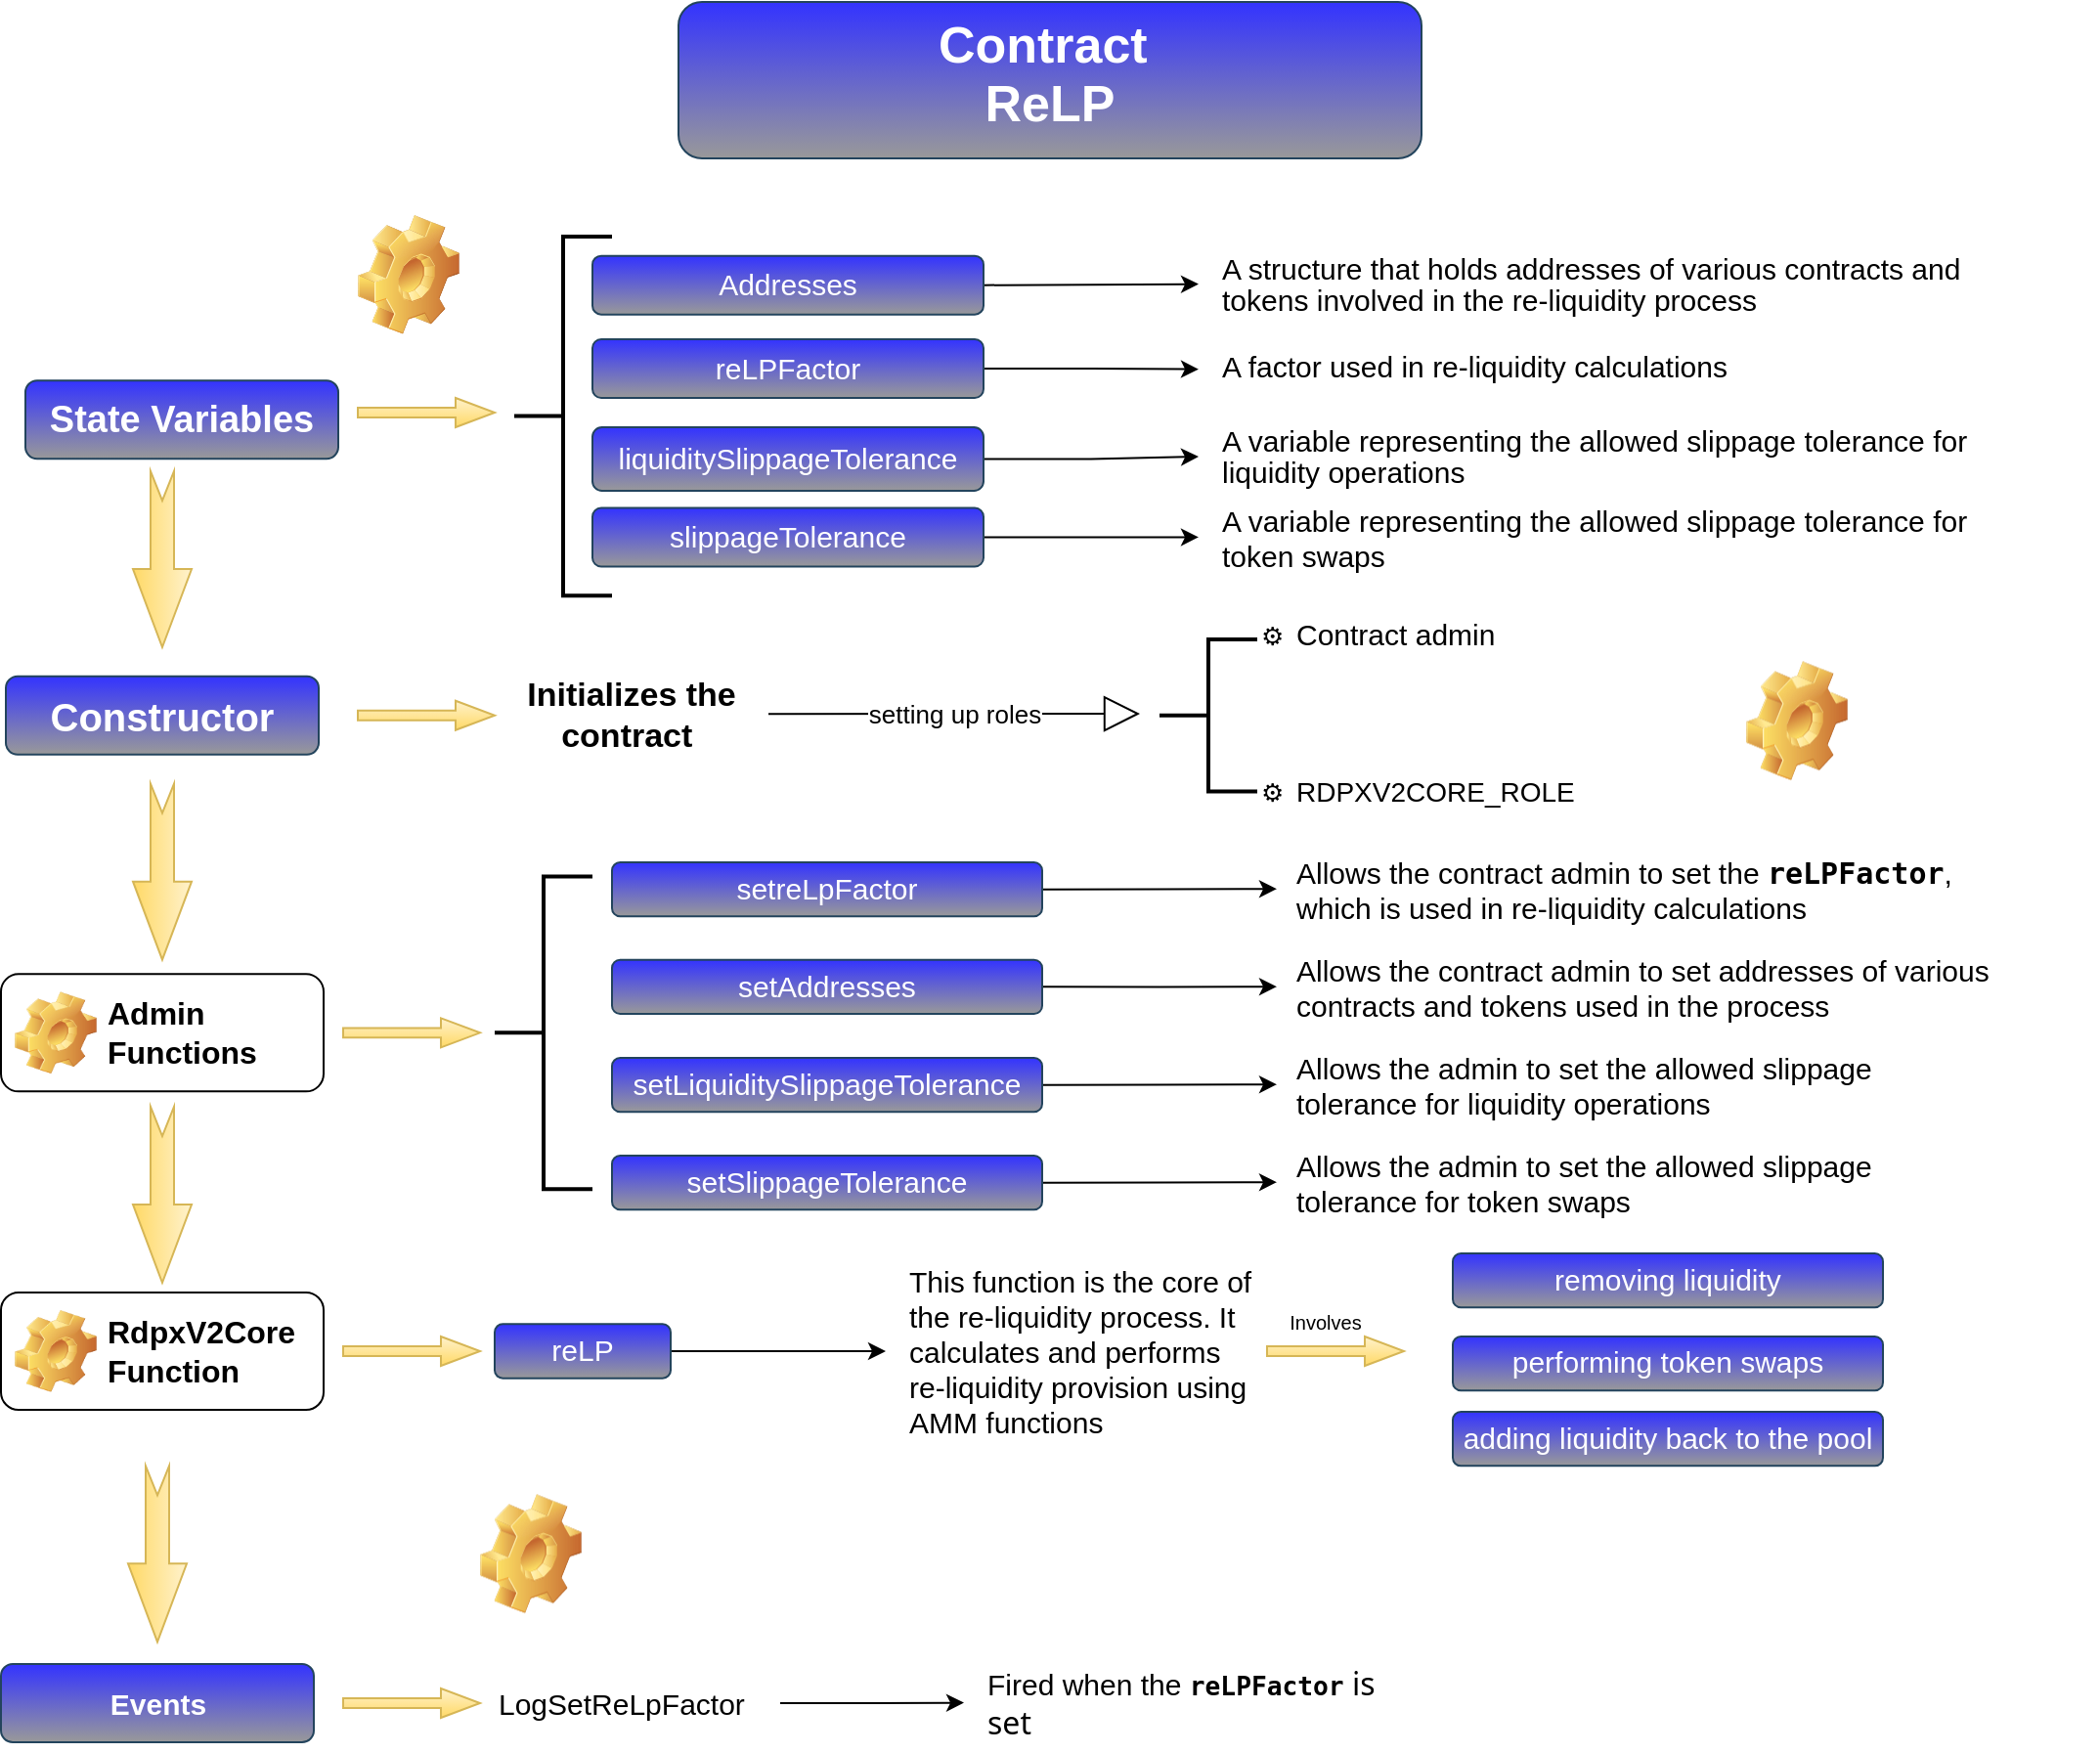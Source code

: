 <mxfile version="21.6.9" type="github">
  <diagram name="Página-1" id="ikCIMKXhQoy3tsDtYG8k">
    <mxGraphModel dx="1764" dy="964" grid="1" gridSize="10" guides="1" tooltips="1" connect="1" arrows="1" fold="1" page="1" pageScale="1" pageWidth="827" pageHeight="1169" math="0" shadow="0">
      <root>
        <mxCell id="0" />
        <mxCell id="1" parent="0" />
        <mxCell id="G2dmJZzX6pnW-zjmPEIv-1" value="&lt;div style=&quot;line-height: 19px;&quot;&gt;&lt;font size=&quot;1&quot; color=&quot;#ffffff&quot; style=&quot;&quot;&gt;&lt;b style=&quot;font-size: 26px;&quot;&gt;Contract&amp;nbsp;&lt;/b&gt;&lt;/font&gt;&lt;br&gt;&lt;/div&gt;&lt;font color=&quot;#ffffff&quot; style=&quot;font-size: 26px;&quot;&gt;&lt;b&gt;ReLP&lt;/b&gt;&lt;/font&gt;" style="rounded=1;whiteSpace=wrap;html=1;fillColor=#3333FF;strokeColor=#23445d;gradientColor=#999999;fontFamily=Helvetica;" parent="1" vertex="1">
          <mxGeometry x="414" y="20" width="380" height="80" as="geometry" />
        </mxCell>
        <mxCell id="G2dmJZzX6pnW-zjmPEIv-3" value="" style="html=1;shadow=0;dashed=0;align=center;verticalAlign=middle;shape=mxgraph.arrows2.arrow;dy=0.67;dx=20;notch=0;fillColor=#fff2cc;strokeColor=#d6b656;gradientColor=#ffd966;fontFamily=Helvetica;" parent="1" vertex="1">
          <mxGeometry x="250" y="222.5" width="70" height="15" as="geometry" />
        </mxCell>
        <mxCell id="G2dmJZzX6pnW-zjmPEIv-5" value="" style="html=1;shadow=0;dashed=0;align=center;verticalAlign=middle;shape=mxgraph.arrows2.arrow;dy=0.6;dx=40;notch=15;direction=south;fillColor=#fff2cc;strokeColor=#d6b656;gradientColor=#ffd966;fontFamily=Helvetica;" parent="1" vertex="1">
          <mxGeometry x="135" y="260" width="30" height="90" as="geometry" />
        </mxCell>
        <mxCell id="G2dmJZzX6pnW-zjmPEIv-7" value="&lt;font color=&quot;#ffffff&quot; style=&quot;font-size: 19px;&quot;&gt;&lt;b&gt;State Variables&lt;/b&gt;&lt;/font&gt;" style="rounded=1;whiteSpace=wrap;html=1;fillColor=#3333FF;fontColor=default;strokeColor=#23445d;gradientColor=#999999;fontFamily=Helvetica;" parent="1" vertex="1">
          <mxGeometry x="80" y="213.6" width="160" height="40" as="geometry" />
        </mxCell>
        <mxCell id="G2dmJZzX6pnW-zjmPEIv-16" value="" style="html=1;shadow=0;dashed=0;align=center;verticalAlign=middle;shape=mxgraph.arrows2.arrow;dy=0.6;dx=40;notch=15;direction=south;fillColor=#fff2cc;strokeColor=#d6b656;gradientColor=#ffd966;fontFamily=Helvetica;" parent="1" vertex="1">
          <mxGeometry x="135" y="419.84" width="30" height="90" as="geometry" />
        </mxCell>
        <mxCell id="G2dmJZzX6pnW-zjmPEIv-211" value="" style="shape=table;startSize=0;container=1;collapsible=1;childLayout=tableLayout;fixedRows=1;rowLines=0;fontStyle=0;align=center;resizeLast=1;strokeColor=none;fillColor=none;collapsible=0;whiteSpace=wrap;html=1;" parent="1" vertex="1">
          <mxGeometry x="230" y="160" width="180" height="30" as="geometry" />
        </mxCell>
        <mxCell id="G2dmJZzX6pnW-zjmPEIv-212" value="" style="shape=tableRow;horizontal=0;startSize=0;swimlaneHead=0;swimlaneBody=0;fillColor=none;collapsible=0;dropTarget=0;points=[[0,0.5],[1,0.5]];portConstraint=eastwest;top=0;left=0;right=0;bottom=0;" parent="G2dmJZzX6pnW-zjmPEIv-211" vertex="1">
          <mxGeometry width="180" height="30" as="geometry" />
        </mxCell>
        <mxCell id="G2dmJZzX6pnW-zjmPEIv-213" value="" style="shape=partialRectangle;connectable=0;fillColor=none;top=0;left=0;bottom=0;right=0;editable=1;overflow=hidden;" parent="G2dmJZzX6pnW-zjmPEIv-212" vertex="1">
          <mxGeometry width="30" height="30" as="geometry">
            <mxRectangle width="30" height="30" as="alternateBounds" />
          </mxGeometry>
        </mxCell>
        <mxCell id="G2dmJZzX6pnW-zjmPEIv-214" value="" style="shape=partialRectangle;connectable=0;fillColor=none;top=0;left=0;bottom=0;right=0;align=left;spacingLeft=6;overflow=hidden;" parent="G2dmJZzX6pnW-zjmPEIv-212" vertex="1">
          <mxGeometry x="30" width="150" height="30" as="geometry">
            <mxRectangle width="150" height="30" as="alternateBounds" />
          </mxGeometry>
        </mxCell>
        <mxCell id="G2dmJZzX6pnW-zjmPEIv-229" value="" style="html=1;shadow=0;dashed=0;align=center;verticalAlign=middle;shape=mxgraph.arrows2.arrow;dy=0.67;dx=20;notch=0;fillColor=#fff2cc;strokeColor=#d6b656;gradientColor=#ffd966;fontFamily=Helvetica;" parent="1" vertex="1">
          <mxGeometry x="250" y="377.35" width="70" height="15" as="geometry" />
        </mxCell>
        <mxCell id="G2dmJZzX6pnW-zjmPEIv-238" value="" style="html=1;shadow=0;dashed=0;align=center;verticalAlign=middle;shape=mxgraph.arrows2.arrow;dy=0.67;dx=20;notch=0;fillColor=#fff2cc;strokeColor=#d6b656;gradientColor=#ffd966;fontFamily=Helvetica;" parent="1" vertex="1">
          <mxGeometry x="242.5" y="539.68" width="70" height="15" as="geometry" />
        </mxCell>
        <mxCell id="TQJwsVCRrnrHWuq3ZA7s-145" style="edgeStyle=orthogonalEdgeStyle;rounded=0;orthogonalLoop=1;jettySize=auto;html=1;exitX=1;exitY=0.5;exitDx=0;exitDy=0;" edge="1" parent="1" source="G2dmJZzX6pnW-zjmPEIv-244">
          <mxGeometry relative="1" as="geometry">
            <mxPoint x="680.0" y="164.294" as="targetPoint" />
          </mxGeometry>
        </mxCell>
        <mxCell id="G2dmJZzX6pnW-zjmPEIv-244" value="&lt;div style=&quot;line-height: 19px;&quot;&gt;&lt;font color=&quot;#ffffff&quot; style=&quot;font-size: 15px;&quot;&gt;Addresses&lt;/font&gt;&lt;br&gt;&lt;/div&gt;" style="text;html=1;strokeColor=#23445d;fillColor=#3333FF;align=center;verticalAlign=middle;whiteSpace=wrap;rounded=1;gradientColor=#999999;fontFamily=Helvetica;" parent="1" vertex="1">
          <mxGeometry x="370" y="149.84" width="200" height="30" as="geometry" />
        </mxCell>
        <mxCell id="G2dmJZzX6pnW-zjmPEIv-255" value="" style="html=1;shadow=0;dashed=0;align=center;verticalAlign=middle;shape=mxgraph.arrows2.arrow;dy=0.6;dx=40;notch=15;direction=south;fillColor=#fff2cc;strokeColor=#d6b656;gradientColor=#ffd966;fontFamily=Helvetica;" parent="1" vertex="1">
          <mxGeometry x="135" y="585" width="30" height="90" as="geometry" />
        </mxCell>
        <mxCell id="G2dmJZzX6pnW-zjmPEIv-257" value="" style="html=1;shadow=0;dashed=0;align=center;verticalAlign=middle;shape=mxgraph.arrows2.arrow;dy=0.67;dx=20;notch=0;fillColor=#fff2cc;strokeColor=#d6b656;gradientColor=#ffd966;fontFamily=Helvetica;" parent="1" vertex="1">
          <mxGeometry x="242.5" y="702.5" width="70" height="15" as="geometry" />
        </mxCell>
        <mxCell id="G2dmJZzX6pnW-zjmPEIv-293" value="" style="html=1;shadow=0;dashed=0;align=center;verticalAlign=middle;shape=mxgraph.arrows2.arrow;dy=0.6;dx=40;notch=15;direction=south;fillColor=#fff2cc;strokeColor=#d6b656;gradientColor=#ffd966;fontFamily=Helvetica;" parent="1" vertex="1">
          <mxGeometry x="132.5" y="768.68" width="30" height="90" as="geometry" />
        </mxCell>
        <mxCell id="TQJwsVCRrnrHWuq3ZA7s-27" value="&lt;div style=&quot;line-height: 19px;&quot;&gt;&lt;font style=&quot;font-size: 17px;&quot;&gt;&lt;b&gt;Initializes the contract&amp;nbsp;&lt;/b&gt;&lt;/font&gt;&lt;br&gt;&lt;/div&gt;" style="text;html=1;strokeColor=none;fillColor=none;align=center;verticalAlign=middle;whiteSpace=wrap;rounded=0;fontFamily=Helvetica;" vertex="1" parent="1">
          <mxGeometry x="330" y="337.67" width="120" height="94.37" as="geometry" />
        </mxCell>
        <mxCell id="TQJwsVCRrnrHWuq3ZA7s-44" value="&lt;font style=&quot;font-size: 16px;&quot;&gt;Admin Functions&lt;/font&gt;" style="label;whiteSpace=wrap;html=1;image=img/clipart/Gear_128x128.png;fontFamily=Helvetica;" vertex="1" parent="1">
          <mxGeometry x="67.5" y="517.18" width="165" height="60" as="geometry" />
        </mxCell>
        <mxCell id="TQJwsVCRrnrHWuq3ZA7s-93" value="" style="strokeWidth=2;html=1;shape=mxgraph.flowchart.annotation_2;align=left;labelPosition=right;pointerEvents=1;fontFamily=Helvetica;" vertex="1" parent="1">
          <mxGeometry x="330" y="140" width="50" height="183.6" as="geometry" />
        </mxCell>
        <mxCell id="TQJwsVCRrnrHWuq3ZA7s-97" value="&lt;div style=&quot;line-height: 120%;&quot;&gt;&lt;div style=&quot;line-height: 120%;&quot;&gt;&lt;div style=&quot;line-height: 120%;&quot;&gt;&lt;font style=&quot;font-size: 15px;&quot;&gt;A structure that holds addresses of various contracts and tokens involved in the re-liquidity process&lt;/font&gt;&lt;br&gt;&lt;/div&gt;&lt;/div&gt;&lt;/div&gt;" style="text;html=1;strokeColor=none;fillColor=none;align=left;verticalAlign=middle;whiteSpace=wrap;rounded=0;fontFamily=Helvetica;" vertex="1" parent="1">
          <mxGeometry x="690" y="155.31" width="400" height="19.07" as="geometry" />
        </mxCell>
        <mxCell id="TQJwsVCRrnrHWuq3ZA7s-98" value="&lt;div style=&quot;line-height: 120%;&quot;&gt;&lt;div style=&quot;line-height: 120%;&quot;&gt;&lt;div style=&quot;line-height: 120%;&quot;&gt;&lt;font style=&quot;font-size: 15px;&quot;&gt;A factor used in re-liquidity calculations&lt;/font&gt;&lt;br&gt;&lt;/div&gt;&lt;/div&gt;&lt;/div&gt;" style="text;html=1;strokeColor=none;fillColor=none;align=left;verticalAlign=middle;whiteSpace=wrap;rounded=0;fontFamily=Helvetica;" vertex="1" parent="1">
          <mxGeometry x="690" y="197.96" width="450" height="19.07" as="geometry" />
        </mxCell>
        <mxCell id="TQJwsVCRrnrHWuq3ZA7s-205" style="edgeStyle=orthogonalEdgeStyle;rounded=0;orthogonalLoop=1;jettySize=auto;html=1;exitX=1;exitY=0.5;exitDx=0;exitDy=0;" edge="1" parent="1" source="TQJwsVCRrnrHWuq3ZA7s-111">
          <mxGeometry relative="1" as="geometry">
            <mxPoint x="720" y="473.571" as="targetPoint" />
          </mxGeometry>
        </mxCell>
        <mxCell id="TQJwsVCRrnrHWuq3ZA7s-111" value="&lt;div style=&quot;line-height: 19px;&quot;&gt;&lt;font color=&quot;#ffffff&quot; style=&quot;font-size: 15px;&quot;&gt;setreLpFactor&lt;/font&gt;&lt;br&gt;&lt;/div&gt;" style="text;html=1;strokeColor=#23445d;fillColor=#3333FF;align=center;verticalAlign=middle;whiteSpace=wrap;rounded=1;gradientColor=#999999;fontFamily=Helvetica;" vertex="1" parent="1">
          <mxGeometry x="380" y="460" width="220" height="27.67" as="geometry" />
        </mxCell>
        <mxCell id="TQJwsVCRrnrHWuq3ZA7s-118" value="" style="html=1;shadow=0;dashed=0;align=center;verticalAlign=middle;shape=mxgraph.arrows2.arrow;dy=0.67;dx=20;notch=0;fillColor=#fff2cc;strokeColor=#d6b656;gradientColor=#ffd966;fontFamily=Helvetica;" vertex="1" parent="1">
          <mxGeometry x="242.5" y="882.5" width="70" height="15" as="geometry" />
        </mxCell>
        <mxCell id="TQJwsVCRrnrHWuq3ZA7s-146" style="edgeStyle=orthogonalEdgeStyle;rounded=0;orthogonalLoop=1;jettySize=auto;html=1;exitX=1;exitY=0.5;exitDx=0;exitDy=0;" edge="1" parent="1" source="TQJwsVCRrnrHWuq3ZA7s-141">
          <mxGeometry relative="1" as="geometry">
            <mxPoint x="680.0" y="207.824" as="targetPoint" />
          </mxGeometry>
        </mxCell>
        <mxCell id="TQJwsVCRrnrHWuq3ZA7s-141" value="&lt;div style=&quot;line-height: 19px;&quot;&gt;&lt;font color=&quot;#ffffff&quot; style=&quot;font-size: 15px;&quot;&gt;reLPFactor&lt;/font&gt;&lt;br&gt;&lt;/div&gt;" style="text;html=1;strokeColor=#23445d;fillColor=#3333FF;align=center;verticalAlign=middle;whiteSpace=wrap;rounded=1;gradientColor=#999999;fontFamily=Helvetica;" vertex="1" parent="1">
          <mxGeometry x="370" y="192.5" width="200" height="30" as="geometry" />
        </mxCell>
        <mxCell id="TQJwsVCRrnrHWuq3ZA7s-147" style="edgeStyle=orthogonalEdgeStyle;rounded=0;orthogonalLoop=1;jettySize=auto;html=1;exitX=1;exitY=0.5;exitDx=0;exitDy=0;" edge="1" parent="1" source="TQJwsVCRrnrHWuq3ZA7s-142">
          <mxGeometry relative="1" as="geometry">
            <mxPoint x="680.0" y="252.529" as="targetPoint" />
          </mxGeometry>
        </mxCell>
        <mxCell id="TQJwsVCRrnrHWuq3ZA7s-142" value="&lt;div style=&quot;line-height: 19px;&quot;&gt;&lt;font color=&quot;#ffffff&quot; style=&quot;font-size: 15px;&quot;&gt;liquiditySlippageTolerance&lt;/font&gt;&lt;br&gt;&lt;/div&gt;" style="text;html=1;strokeColor=#23445d;fillColor=#3333FF;align=center;verticalAlign=middle;whiteSpace=wrap;rounded=1;gradientColor=#999999;fontFamily=Helvetica;" vertex="1" parent="1">
          <mxGeometry x="370" y="237.5" width="200" height="32.5" as="geometry" />
        </mxCell>
        <mxCell id="TQJwsVCRrnrHWuq3ZA7s-148" style="edgeStyle=orthogonalEdgeStyle;rounded=0;orthogonalLoop=1;jettySize=auto;html=1;exitX=1;exitY=0.5;exitDx=0;exitDy=0;" edge="1" parent="1" source="TQJwsVCRrnrHWuq3ZA7s-143">
          <mxGeometry relative="1" as="geometry">
            <mxPoint x="680.0" y="293.706" as="targetPoint" />
          </mxGeometry>
        </mxCell>
        <mxCell id="TQJwsVCRrnrHWuq3ZA7s-143" value="&lt;div style=&quot;line-height: 19px;&quot;&gt;&lt;font color=&quot;#ffffff&quot; style=&quot;font-size: 15px;&quot;&gt;slippageTolerance&lt;/font&gt;&lt;br&gt;&lt;/div&gt;" style="text;html=1;strokeColor=#23445d;fillColor=#3333FF;align=center;verticalAlign=middle;whiteSpace=wrap;rounded=1;gradientColor=#999999;fontFamily=Helvetica;" vertex="1" parent="1">
          <mxGeometry x="370" y="278.75" width="200" height="30" as="geometry" />
        </mxCell>
        <mxCell id="TQJwsVCRrnrHWuq3ZA7s-149" value="&lt;div style=&quot;line-height: 120%;&quot;&gt;&lt;div style=&quot;line-height: 120%;&quot;&gt;&lt;div style=&quot;line-height: 120%;&quot;&gt;&lt;font style=&quot;font-size: 15px;&quot;&gt;A variable representing the allowed slippage tolerance for liquidity operations&lt;/font&gt;&lt;br&gt;&lt;/div&gt;&lt;/div&gt;&lt;/div&gt;" style="text;html=1;strokeColor=none;fillColor=none;align=left;verticalAlign=middle;whiteSpace=wrap;rounded=0;fontFamily=Helvetica;" vertex="1" parent="1">
          <mxGeometry x="690" y="242.97" width="410" height="19.07" as="geometry" />
        </mxCell>
        <mxCell id="TQJwsVCRrnrHWuq3ZA7s-150" value="&lt;div style=&quot;line-height: 120%;&quot;&gt;&lt;div style=&quot;line-height: 120%;&quot;&gt;&lt;div style=&quot;line-height: 120%; font-size: 15px;&quot;&gt;A variable representing the allowed slippage tolerance for token swaps&lt;br&gt;&lt;/div&gt;&lt;/div&gt;&lt;/div&gt;" style="text;html=1;strokeColor=none;fillColor=none;align=left;verticalAlign=middle;whiteSpace=wrap;rounded=0;fontFamily=Helvetica;" vertex="1" parent="1">
          <mxGeometry x="690" y="280.86" width="410" height="25.78" as="geometry" />
        </mxCell>
        <mxCell id="TQJwsVCRrnrHWuq3ZA7s-157" value="&lt;font size=&quot;1&quot; color=&quot;#ffffff&quot; style=&quot;&quot;&gt;&lt;b style=&quot;font-size: 20px;&quot;&gt;Constructor&lt;/b&gt;&lt;/font&gt;" style="rounded=1;whiteSpace=wrap;html=1;fillColor=#3333FF;fontColor=default;strokeColor=#23445d;gradientColor=#999999;fontFamily=Helvetica;" vertex="1" parent="1">
          <mxGeometry x="70" y="364.85" width="160" height="40" as="geometry" />
        </mxCell>
        <mxCell id="TQJwsVCRrnrHWuq3ZA7s-159" value="" style="strokeWidth=2;html=1;shape=mxgraph.flowchart.annotation_2;align=left;labelPosition=right;pointerEvents=1;fontFamily=Helvetica;" vertex="1" parent="1">
          <mxGeometry x="320" y="467.27" width="50" height="159.81" as="geometry" />
        </mxCell>
        <mxCell id="TQJwsVCRrnrHWuq3ZA7s-162" value="&lt;font style=&quot;font-size: 13px;&quot;&gt;setting up roles&lt;/font&gt;" style="endArrow=block;endSize=16;endFill=0;html=1;rounded=0;" edge="1" parent="1">
          <mxGeometry width="160" relative="1" as="geometry">
            <mxPoint x="460" y="384.14" as="sourcePoint" />
            <mxPoint x="650" y="384" as="targetPoint" />
          </mxGeometry>
        </mxCell>
        <mxCell id="TQJwsVCRrnrHWuq3ZA7s-163" value="" style="strokeWidth=2;html=1;shape=mxgraph.flowchart.annotation_2;align=left;labelPosition=right;pointerEvents=1;fontFamily=Helvetica;" vertex="1" parent="1">
          <mxGeometry x="660" y="345.96" width="50" height="77.78" as="geometry" />
        </mxCell>
        <mxCell id="TQJwsVCRrnrHWuq3ZA7s-164" value="&lt;div style=&quot;line-height: 120%; font-size: 13px;&quot;&gt;&lt;div style=&quot;line-height: 120%; font-size: 13px;&quot;&gt;&lt;div style=&quot;line-height: 120%; font-size: 13px;&quot;&gt;&lt;span style=&quot;font-size: 13px;&quot;&gt;⚙️&lt;/span&gt;&lt;/div&gt;&lt;/div&gt;&lt;/div&gt;" style="text;html=1;strokeColor=none;fillColor=none;align=left;verticalAlign=middle;whiteSpace=wrap;rounded=0;fontFamily=Helvetica;fontSize=13;" vertex="1" parent="1">
          <mxGeometry x="710" y="330.0" width="28.43" height="27.19" as="geometry" />
        </mxCell>
        <mxCell id="TQJwsVCRrnrHWuq3ZA7s-165" value="&lt;div style=&quot;line-height: 120%; font-size: 13px;&quot;&gt;&lt;div style=&quot;line-height: 120%; font-size: 13px;&quot;&gt;&lt;div style=&quot;line-height: 120%; font-size: 13px;&quot;&gt;&lt;span style=&quot;font-size: 13px;&quot;&gt;⚙️&lt;/span&gt;&lt;/div&gt;&lt;/div&gt;&lt;/div&gt;" style="text;html=1;strokeColor=none;fillColor=none;align=left;verticalAlign=middle;whiteSpace=wrap;rounded=0;fontFamily=Helvetica;fontSize=13;" vertex="1" parent="1">
          <mxGeometry x="710" y="410.0" width="28.43" height="27.19" as="geometry" />
        </mxCell>
        <mxCell id="TQJwsVCRrnrHWuq3ZA7s-166" value="&lt;div style=&quot;line-height: 120%;&quot;&gt;&lt;div style=&quot;line-height: 120%;&quot;&gt;&lt;div style=&quot;line-height: 120%;&quot;&gt;&lt;font style=&quot;font-size: 15px;&quot;&gt;Contract admin&lt;/font&gt;&lt;br&gt;&lt;/div&gt;&lt;/div&gt;&lt;/div&gt;" style="text;html=1;strokeColor=none;fillColor=none;align=left;verticalAlign=middle;whiteSpace=wrap;rounded=0;fontFamily=Helvetica;" vertex="1" parent="1">
          <mxGeometry x="728.43" y="334.06" width="111.57" height="19.07" as="geometry" />
        </mxCell>
        <mxCell id="TQJwsVCRrnrHWuq3ZA7s-168" value="&lt;div style=&quot;line-height: 120%;&quot;&gt;&lt;div style=&quot;line-height: 120%;&quot;&gt;&lt;div style=&quot;line-height: 120%;&quot;&gt;&lt;font style=&quot;font-size: 14px;&quot;&gt;RDPXV2CORE_ROLE&lt;/font&gt;&lt;br&gt;&lt;/div&gt;&lt;/div&gt;&lt;/div&gt;" style="text;html=1;strokeColor=none;fillColor=none;align=left;verticalAlign=middle;whiteSpace=wrap;rounded=0;fontFamily=Helvetica;" vertex="1" parent="1">
          <mxGeometry x="728.43" y="415.08" width="151.57" height="17.03" as="geometry" />
        </mxCell>
        <mxCell id="TQJwsVCRrnrHWuq3ZA7s-206" style="edgeStyle=orthogonalEdgeStyle;rounded=0;orthogonalLoop=1;jettySize=auto;html=1;exitX=1;exitY=0.5;exitDx=0;exitDy=0;" edge="1" parent="1" source="TQJwsVCRrnrHWuq3ZA7s-202">
          <mxGeometry relative="1" as="geometry">
            <mxPoint x="720" y="523.571" as="targetPoint" />
          </mxGeometry>
        </mxCell>
        <mxCell id="TQJwsVCRrnrHWuq3ZA7s-202" value="&lt;div style=&quot;line-height: 19px;&quot;&gt;&lt;font color=&quot;#ffffff&quot; style=&quot;font-size: 15px;&quot;&gt;setAddresses&lt;/font&gt;&lt;br&gt;&lt;/div&gt;" style="text;html=1;strokeColor=#23445d;fillColor=#3333FF;align=center;verticalAlign=middle;whiteSpace=wrap;rounded=1;gradientColor=#999999;fontFamily=Helvetica;" vertex="1" parent="1">
          <mxGeometry x="380" y="509.84" width="220" height="27.67" as="geometry" />
        </mxCell>
        <mxCell id="TQJwsVCRrnrHWuq3ZA7s-208" style="edgeStyle=orthogonalEdgeStyle;rounded=0;orthogonalLoop=1;jettySize=auto;html=1;exitX=1;exitY=0.5;exitDx=0;exitDy=0;" edge="1" parent="1" source="TQJwsVCRrnrHWuq3ZA7s-203">
          <mxGeometry relative="1" as="geometry">
            <mxPoint x="720" y="623.571" as="targetPoint" />
          </mxGeometry>
        </mxCell>
        <mxCell id="TQJwsVCRrnrHWuq3ZA7s-203" value="&lt;div style=&quot;line-height: 19px;&quot;&gt;&lt;font color=&quot;#ffffff&quot; style=&quot;font-size: 15px;&quot;&gt;setSlippageTolerance&lt;/font&gt;&lt;br&gt;&lt;/div&gt;" style="text;html=1;strokeColor=#23445d;fillColor=#3333FF;align=center;verticalAlign=middle;whiteSpace=wrap;rounded=1;gradientColor=#999999;fontFamily=Helvetica;" vertex="1" parent="1">
          <mxGeometry x="380" y="610" width="220" height="27.67" as="geometry" />
        </mxCell>
        <mxCell id="TQJwsVCRrnrHWuq3ZA7s-207" style="edgeStyle=orthogonalEdgeStyle;rounded=0;orthogonalLoop=1;jettySize=auto;html=1;exitX=1;exitY=0.5;exitDx=0;exitDy=0;" edge="1" parent="1" source="TQJwsVCRrnrHWuq3ZA7s-204">
          <mxGeometry relative="1" as="geometry">
            <mxPoint x="720" y="573.571" as="targetPoint" />
          </mxGeometry>
        </mxCell>
        <mxCell id="TQJwsVCRrnrHWuq3ZA7s-204" value="&lt;div style=&quot;line-height: 19px;&quot;&gt;&lt;font color=&quot;#ffffff&quot; style=&quot;font-size: 15px;&quot;&gt;setLiquiditySlippageTolerance&lt;/font&gt;&lt;br&gt;&lt;/div&gt;" style="text;html=1;strokeColor=#23445d;fillColor=#3333FF;align=center;verticalAlign=middle;whiteSpace=wrap;rounded=1;gradientColor=#999999;fontFamily=Helvetica;" vertex="1" parent="1">
          <mxGeometry x="380" y="560" width="220" height="27.67" as="geometry" />
        </mxCell>
        <mxCell id="TQJwsVCRrnrHWuq3ZA7s-209" value="&lt;div style=&quot;line-height: 120%;&quot;&gt;&lt;div style=&quot;line-height: 120%; font-size: 15px;&quot;&gt;&lt;div style=&quot;line-height: 120%;&quot;&gt;Allows the contract admin to set the &lt;code style=&quot;border: 0px solid rgb(217, 217, 227); box-sizing: border-box; --tw-border-spacing-x: 0; --tw-border-spacing-y: 0; --tw-translate-x: 0; --tw-translate-y: 0; --tw-rotate: 0; --tw-skew-x: 0; --tw-skew-y: 0; --tw-scale-x: 1; --tw-scale-y: 1; --tw-pan-x: ; --tw-pan-y: ; --tw-pinch-zoom: ; --tw-scroll-snap-strictness: proximity; --tw-gradient-from-position: ; --tw-gradient-via-position: ; --tw-gradient-to-position: ; --tw-ordinal: ; --tw-slashed-zero: ; --tw-numeric-figure: ; --tw-numeric-spacing: ; --tw-numeric-fraction: ; --tw-ring-inset: ; --tw-ring-offset-width: 0px; --tw-ring-offset-color: #fff; --tw-ring-color: rgba(69,89,164,.5); --tw-ring-offset-shadow: 0 0 transparent; --tw-ring-shadow: 0 0 transparent; --tw-shadow: 0 0 transparent; --tw-shadow-colored: 0 0 transparent; --tw-blur: ; --tw-brightness: ; --tw-contrast: ; --tw-grayscale: ; --tw-hue-rotate: ; --tw-invert: ; --tw-saturate: ; --tw-sepia: ; --tw-drop-shadow: ; --tw-backdrop-blur: ; --tw-backdrop-brightness: ; --tw-backdrop-contrast: ; --tw-backdrop-grayscale: ; --tw-backdrop-hue-rotate: ; --tw-backdrop-invert: ; --tw-backdrop-opacity: ; --tw-backdrop-saturate: ; --tw-backdrop-sepia: ; font-weight: 600;&quot;&gt;reLPFactor&lt;/code&gt;&lt;span style=&quot;&quot;&gt;, which is used in re-liquidity calculations&lt;/span&gt;&lt;br&gt;&lt;/div&gt;&lt;/div&gt;&lt;/div&gt;" style="text;html=1;strokeColor=none;fillColor=none;align=left;verticalAlign=middle;whiteSpace=wrap;rounded=0;fontFamily=Helvetica;" vertex="1" parent="1">
          <mxGeometry x="728.43" y="456.49" width="361.57" height="34.68" as="geometry" />
        </mxCell>
        <mxCell id="TQJwsVCRrnrHWuq3ZA7s-213" value="&lt;div style=&quot;line-height: 120%;&quot;&gt;&lt;div style=&quot;line-height: 120%; font-size: 15px;&quot;&gt;&lt;div style=&quot;line-height: 120%;&quot;&gt;Allows the contract admin to set addresses of various contracts and tokens used in the process&lt;br&gt;&lt;/div&gt;&lt;/div&gt;&lt;/div&gt;" style="text;html=1;strokeColor=none;fillColor=none;align=left;verticalAlign=middle;whiteSpace=wrap;rounded=0;fontFamily=Helvetica;" vertex="1" parent="1">
          <mxGeometry x="728.43" y="506.33" width="361.57" height="34.68" as="geometry" />
        </mxCell>
        <mxCell id="TQJwsVCRrnrHWuq3ZA7s-214" value="&lt;div style=&quot;line-height: 120%;&quot;&gt;&lt;div style=&quot;line-height: 120%; font-size: 15px;&quot;&gt;&lt;div style=&quot;line-height: 120%;&quot;&gt;Allows the admin to set the allowed slippage tolerance for liquidity operations&lt;br&gt;&lt;/div&gt;&lt;/div&gt;&lt;/div&gt;" style="text;html=1;strokeColor=none;fillColor=none;align=left;verticalAlign=middle;whiteSpace=wrap;rounded=0;fontFamily=Helvetica;" vertex="1" parent="1">
          <mxGeometry x="728.43" y="556.49" width="361.57" height="34.68" as="geometry" />
        </mxCell>
        <mxCell id="TQJwsVCRrnrHWuq3ZA7s-215" value="&lt;div style=&quot;line-height: 120%;&quot;&gt;&lt;div style=&quot;line-height: 120%; font-size: 15px;&quot;&gt;&lt;div style=&quot;line-height: 120%;&quot;&gt;Allows the admin to set the allowed slippage tolerance for token swaps&lt;br&gt;&lt;/div&gt;&lt;/div&gt;&lt;/div&gt;" style="text;html=1;strokeColor=none;fillColor=none;align=left;verticalAlign=middle;whiteSpace=wrap;rounded=0;fontFamily=Helvetica;" vertex="1" parent="1">
          <mxGeometry x="728.43" y="606.49" width="361.57" height="34.68" as="geometry" />
        </mxCell>
        <mxCell id="TQJwsVCRrnrHWuq3ZA7s-216" value="&lt;font style=&quot;font-size: 16px;&quot;&gt;RdpxV2Core Function&lt;/font&gt;" style="label;whiteSpace=wrap;html=1;image=img/clipart/Gear_128x128.png;fontFamily=Helvetica;" vertex="1" parent="1">
          <mxGeometry x="67.5" y="680" width="165" height="60" as="geometry" />
        </mxCell>
        <mxCell id="TQJwsVCRrnrHWuq3ZA7s-218" style="edgeStyle=orthogonalEdgeStyle;rounded=0;orthogonalLoop=1;jettySize=auto;html=1;exitX=1;exitY=0.5;exitDx=0;exitDy=0;" edge="1" parent="1" source="TQJwsVCRrnrHWuq3ZA7s-217">
          <mxGeometry relative="1" as="geometry">
            <mxPoint x="520" y="710.0" as="targetPoint" />
          </mxGeometry>
        </mxCell>
        <mxCell id="TQJwsVCRrnrHWuq3ZA7s-217" value="&lt;div style=&quot;line-height: 19px;&quot;&gt;&lt;font color=&quot;#ffffff&quot; style=&quot;font-size: 15px;&quot;&gt;reLP&lt;/font&gt;&lt;br&gt;&lt;/div&gt;" style="text;html=1;strokeColor=#23445d;fillColor=#3333FF;align=center;verticalAlign=middle;whiteSpace=wrap;rounded=1;gradientColor=#999999;fontFamily=Helvetica;" vertex="1" parent="1">
          <mxGeometry x="320" y="696.17" width="90" height="27.67" as="geometry" />
        </mxCell>
        <mxCell id="TQJwsVCRrnrHWuq3ZA7s-219" value="&lt;div style=&quot;line-height: 120%;&quot;&gt;&lt;div style=&quot;line-height: 120%; font-size: 15px;&quot;&gt;&lt;div style=&quot;line-height: 120%;&quot;&gt;This function is the core of the re-liquidity process. It calculates and performs re-liquidity provision using AMM functions&lt;br&gt;&lt;/div&gt;&lt;/div&gt;&lt;/div&gt;" style="text;html=1;strokeColor=none;fillColor=none;align=left;verticalAlign=middle;whiteSpace=wrap;rounded=0;fontFamily=Helvetica;" vertex="1" parent="1">
          <mxGeometry x="530" y="651.33" width="180" height="117.34" as="geometry" />
        </mxCell>
        <mxCell id="TQJwsVCRrnrHWuq3ZA7s-220" value="" style="html=1;shadow=0;dashed=0;align=center;verticalAlign=middle;shape=mxgraph.arrows2.arrow;dy=0.67;dx=20;notch=0;fillColor=#fff2cc;strokeColor=#d6b656;gradientColor=#ffd966;fontFamily=Helvetica;" vertex="1" parent="1">
          <mxGeometry x="715" y="702.5" width="70" height="15" as="geometry" />
        </mxCell>
        <mxCell id="TQJwsVCRrnrHWuq3ZA7s-221" value="&lt;font style=&quot;font-size: 10px;&quot;&gt;Involves&lt;/font&gt;" style="text;html=1;strokeColor=none;fillColor=none;align=center;verticalAlign=middle;whiteSpace=wrap;rounded=0;" vertex="1" parent="1">
          <mxGeometry x="715" y="680" width="60" height="30" as="geometry" />
        </mxCell>
        <mxCell id="TQJwsVCRrnrHWuq3ZA7s-223" value="&lt;div style=&quot;line-height: 19px;&quot;&gt;&lt;font color=&quot;#ffffff&quot; style=&quot;font-size: 15px;&quot;&gt;removing liquidity&lt;/font&gt;&lt;br&gt;&lt;/div&gt;" style="text;html=1;strokeColor=#23445d;fillColor=#3333FF;align=center;verticalAlign=middle;whiteSpace=wrap;rounded=1;gradientColor=#999999;fontFamily=Helvetica;" vertex="1" parent="1">
          <mxGeometry x="810" y="660" width="220" height="27.67" as="geometry" />
        </mxCell>
        <mxCell id="TQJwsVCRrnrHWuq3ZA7s-224" value="&lt;div style=&quot;line-height: 19px;&quot;&gt;&lt;font color=&quot;#ffffff&quot; style=&quot;font-size: 15px;&quot;&gt;performing token swaps&lt;/font&gt;&lt;br&gt;&lt;/div&gt;" style="text;html=1;strokeColor=#23445d;fillColor=#3333FF;align=center;verticalAlign=middle;whiteSpace=wrap;rounded=1;gradientColor=#999999;fontFamily=Helvetica;" vertex="1" parent="1">
          <mxGeometry x="810" y="702.5" width="220" height="27.67" as="geometry" />
        </mxCell>
        <mxCell id="TQJwsVCRrnrHWuq3ZA7s-225" value="&lt;div style=&quot;line-height: 19px;&quot;&gt;&lt;font color=&quot;#ffffff&quot; style=&quot;font-size: 15px;&quot;&gt;adding liquidity back to the pool&lt;/font&gt;&lt;br&gt;&lt;/div&gt;" style="text;html=1;strokeColor=#23445d;fillColor=#3333FF;align=center;verticalAlign=middle;whiteSpace=wrap;rounded=1;gradientColor=#999999;fontFamily=Helvetica;" vertex="1" parent="1">
          <mxGeometry x="810" y="741.01" width="220" height="27.67" as="geometry" />
        </mxCell>
        <mxCell id="TQJwsVCRrnrHWuq3ZA7s-226" value="&lt;font color=&quot;#ffffff&quot; style=&quot;font-size: 15px;&quot;&gt;&lt;b&gt;Events&lt;/b&gt;&lt;/font&gt;" style="rounded=1;whiteSpace=wrap;html=1;fillColor=#3333FF;fontColor=default;strokeColor=#23445d;gradientColor=#999999;fontFamily=Helvetica;" vertex="1" parent="1">
          <mxGeometry x="67.5" y="870" width="160" height="40" as="geometry" />
        </mxCell>
        <mxCell id="TQJwsVCRrnrHWuq3ZA7s-228" style="edgeStyle=orthogonalEdgeStyle;rounded=0;orthogonalLoop=1;jettySize=auto;html=1;exitX=1;exitY=0.5;exitDx=0;exitDy=0;" edge="1" parent="1" source="TQJwsVCRrnrHWuq3ZA7s-227">
          <mxGeometry relative="1" as="geometry">
            <mxPoint x="560" y="889.8" as="targetPoint" />
          </mxGeometry>
        </mxCell>
        <mxCell id="TQJwsVCRrnrHWuq3ZA7s-227" value="&lt;div style=&quot;line-height: 120%;&quot;&gt;&lt;div style=&quot;line-height: 120%; font-size: 15px;&quot;&gt;&lt;div style=&quot;line-height: 120%;&quot;&gt;LogSetReLpFactor&lt;br&gt;&lt;/div&gt;&lt;/div&gt;&lt;/div&gt;" style="text;html=1;strokeColor=none;fillColor=none;align=left;verticalAlign=middle;whiteSpace=wrap;rounded=0;fontFamily=Helvetica;" vertex="1" parent="1">
          <mxGeometry x="320" y="875.66" width="146" height="28.67" as="geometry" />
        </mxCell>
        <mxCell id="TQJwsVCRrnrHWuq3ZA7s-229" value="&lt;div style=&quot;line-height: 120%;&quot;&gt;&lt;div style=&quot;line-height: 120%; font-size: 15px;&quot;&gt;&lt;div style=&quot;line-height: 120%;&quot;&gt;Fired when the &lt;code style=&quot;border: 0px solid rgb(217, 217, 227); box-sizing: border-box; --tw-border-spacing-x: 0; --tw-border-spacing-y: 0; --tw-translate-x: 0; --tw-translate-y: 0; --tw-rotate: 0; --tw-skew-x: 0; --tw-skew-y: 0; --tw-scale-x: 1; --tw-scale-y: 1; --tw-pan-x: ; --tw-pan-y: ; --tw-pinch-zoom: ; --tw-scroll-snap-strictness: proximity; --tw-gradient-from-position: ; --tw-gradient-via-position: ; --tw-gradient-to-position: ; --tw-ordinal: ; --tw-slashed-zero: ; --tw-numeric-figure: ; --tw-numeric-spacing: ; --tw-numeric-fraction: ; --tw-ring-inset: ; --tw-ring-offset-width: 0px; --tw-ring-offset-color: #fff; --tw-ring-color: rgba(69,89,164,.5); --tw-ring-offset-shadow: 0 0 transparent; --tw-ring-shadow: 0 0 transparent; --tw-shadow: 0 0 transparent; --tw-shadow-colored: 0 0 transparent; --tw-blur: ; --tw-brightness: ; --tw-contrast: ; --tw-grayscale: ; --tw-hue-rotate: ; --tw-invert: ; --tw-saturate: ; --tw-sepia: ; --tw-drop-shadow: ; --tw-backdrop-blur: ; --tw-backdrop-brightness: ; --tw-backdrop-contrast: ; --tw-backdrop-grayscale: ; --tw-backdrop-hue-rotate: ; --tw-backdrop-invert: ; --tw-backdrop-opacity: ; --tw-backdrop-saturate: ; --tw-backdrop-sepia: ; font-size: 0.875em; font-weight: 600; font-family: &amp;quot;Söhne Mono&amp;quot;, Monaco, &amp;quot;Andale Mono&amp;quot;, &amp;quot;Ubuntu Mono&amp;quot;, monospace !important;&quot;&gt;reLPFactor&lt;/code&gt;&lt;span style=&quot;font-family: Söhne, ui-sans-serif, system-ui, -apple-system, &amp;quot;Segoe UI&amp;quot;, Roboto, Ubuntu, Cantarell, &amp;quot;Noto Sans&amp;quot;, sans-serif, &amp;quot;Helvetica Neue&amp;quot;, Arial, &amp;quot;Apple Color Emoji&amp;quot;, &amp;quot;Segoe UI Emoji&amp;quot;, &amp;quot;Segoe UI Symbol&amp;quot;, &amp;quot;Noto Color Emoji&amp;quot;; font-size: 16px;&quot;&gt; is set&lt;/span&gt;&lt;br&gt;&lt;/div&gt;&lt;/div&gt;&lt;/div&gt;" style="text;html=1;strokeColor=none;fillColor=none;align=left;verticalAlign=middle;whiteSpace=wrap;rounded=0;fontFamily=Helvetica;" vertex="1" parent="1">
          <mxGeometry x="570" y="865.67" width="220" height="48.66" as="geometry" />
        </mxCell>
        <mxCell id="TQJwsVCRrnrHWuq3ZA7s-230" value="" style="shape=image;html=1;verticalLabelPosition=bottom;verticalAlign=top;imageAspect=1;aspect=fixed;image=img/clipart/Gear_128x128.png" vertex="1" parent="1">
          <mxGeometry x="960" y="357.19" width="52" height="61" as="geometry" />
        </mxCell>
        <mxCell id="TQJwsVCRrnrHWuq3ZA7s-231" value="" style="shape=image;html=1;verticalLabelPosition=bottom;verticalAlign=top;imageAspect=1;aspect=fixed;image=img/clipart/Gear_128x128.png" vertex="1" parent="1">
          <mxGeometry x="312.5" y="783.18" width="52" height="61" as="geometry" />
        </mxCell>
        <mxCell id="TQJwsVCRrnrHWuq3ZA7s-232" value="" style="shape=image;html=1;verticalLabelPosition=bottom;verticalAlign=top;imageAspect=1;aspect=fixed;image=img/clipart/Gear_128x128.png" vertex="1" parent="1">
          <mxGeometry x="250" y="129" width="52" height="61" as="geometry" />
        </mxCell>
      </root>
    </mxGraphModel>
  </diagram>
</mxfile>
